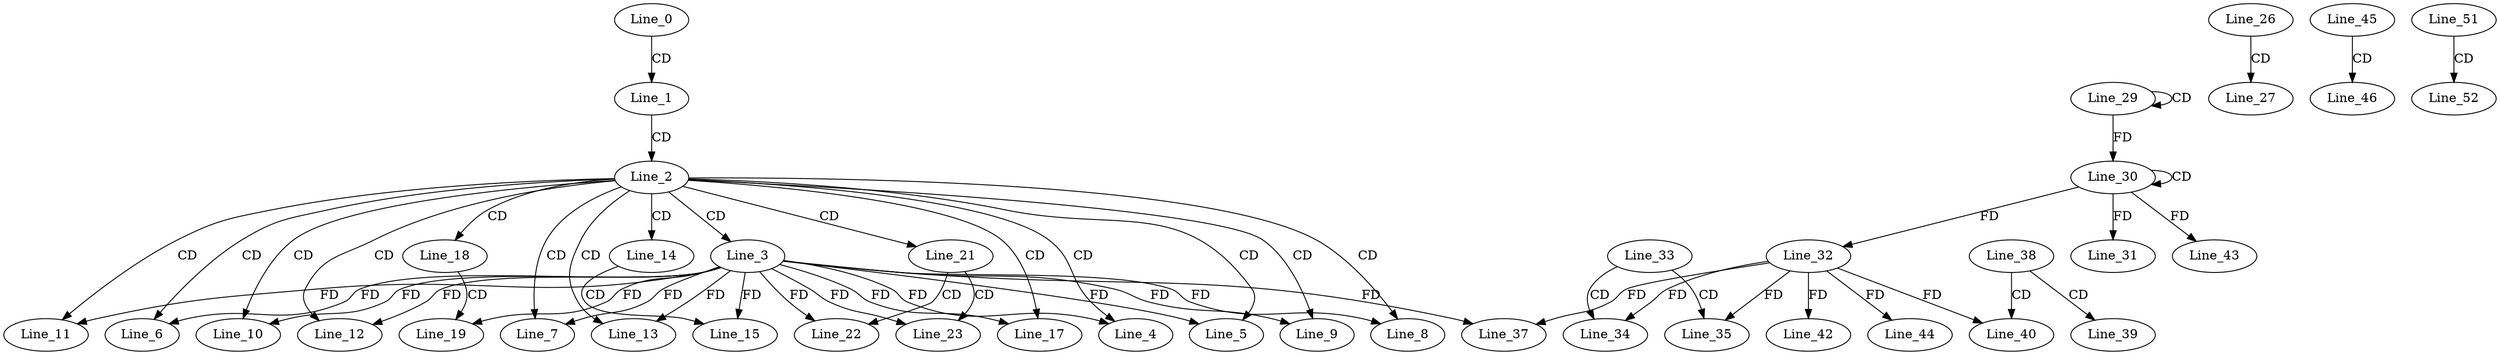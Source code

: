 digraph G {
  Line_0;
  Line_1;
  Line_2;
  Line_3;
  Line_4;
  Line_5;
  Line_6;
  Line_7;
  Line_8;
  Line_9;
  Line_10;
  Line_11;
  Line_12;
  Line_13;
  Line_14;
  Line_15;
  Line_17;
  Line_18;
  Line_19;
  Line_21;
  Line_22;
  Line_23;
  Line_26;
  Line_27;
  Line_29;
  Line_29;
  Line_30;
  Line_30;
  Line_31;
  Line_32;
  Line_33;
  Line_34;
  Line_32;
  Line_35;
  Line_37;
  Line_37;
  Line_38;
  Line_39;
  Line_40;
  Line_42;
  Line_43;
  Line_44;
  Line_45;
  Line_46;
  Line_51;
  Line_52;
  Line_0 -> Line_1 [ label="CD" ];
  Line_1 -> Line_2 [ label="CD" ];
  Line_2 -> Line_3 [ label="CD" ];
  Line_2 -> Line_4 [ label="CD" ];
  Line_3 -> Line_4 [ label="FD" ];
  Line_2 -> Line_5 [ label="CD" ];
  Line_3 -> Line_5 [ label="FD" ];
  Line_2 -> Line_6 [ label="CD" ];
  Line_3 -> Line_6 [ label="FD" ];
  Line_2 -> Line_7 [ label="CD" ];
  Line_3 -> Line_7 [ label="FD" ];
  Line_2 -> Line_8 [ label="CD" ];
  Line_3 -> Line_8 [ label="FD" ];
  Line_2 -> Line_9 [ label="CD" ];
  Line_3 -> Line_9 [ label="FD" ];
  Line_2 -> Line_10 [ label="CD" ];
  Line_3 -> Line_10 [ label="FD" ];
  Line_2 -> Line_11 [ label="CD" ];
  Line_3 -> Line_11 [ label="FD" ];
  Line_2 -> Line_12 [ label="CD" ];
  Line_3 -> Line_12 [ label="FD" ];
  Line_2 -> Line_13 [ label="CD" ];
  Line_3 -> Line_13 [ label="FD" ];
  Line_2 -> Line_14 [ label="CD" ];
  Line_14 -> Line_15 [ label="CD" ];
  Line_3 -> Line_15 [ label="FD" ];
  Line_2 -> Line_17 [ label="CD" ];
  Line_3 -> Line_17 [ label="FD" ];
  Line_2 -> Line_18 [ label="CD" ];
  Line_18 -> Line_19 [ label="CD" ];
  Line_3 -> Line_19 [ label="FD" ];
  Line_2 -> Line_21 [ label="CD" ];
  Line_21 -> Line_22 [ label="CD" ];
  Line_3 -> Line_22 [ label="FD" ];
  Line_21 -> Line_23 [ label="CD" ];
  Line_3 -> Line_23 [ label="FD" ];
  Line_26 -> Line_27 [ label="CD" ];
  Line_29 -> Line_29 [ label="CD" ];
  Line_30 -> Line_30 [ label="CD" ];
  Line_29 -> Line_30 [ label="FD" ];
  Line_30 -> Line_31 [ label="FD" ];
  Line_30 -> Line_32 [ label="FD" ];
  Line_33 -> Line_34 [ label="CD" ];
  Line_32 -> Line_34 [ label="FD" ];
  Line_33 -> Line_35 [ label="CD" ];
  Line_32 -> Line_35 [ label="FD" ];
  Line_32 -> Line_37 [ label="FD" ];
  Line_3 -> Line_37 [ label="FD" ];
  Line_38 -> Line_39 [ label="CD" ];
  Line_38 -> Line_40 [ label="CD" ];
  Line_32 -> Line_40 [ label="FD" ];
  Line_32 -> Line_42 [ label="FD" ];
  Line_30 -> Line_43 [ label="FD" ];
  Line_32 -> Line_44 [ label="FD" ];
  Line_45 -> Line_46 [ label="CD" ];
  Line_51 -> Line_52 [ label="CD" ];
}
